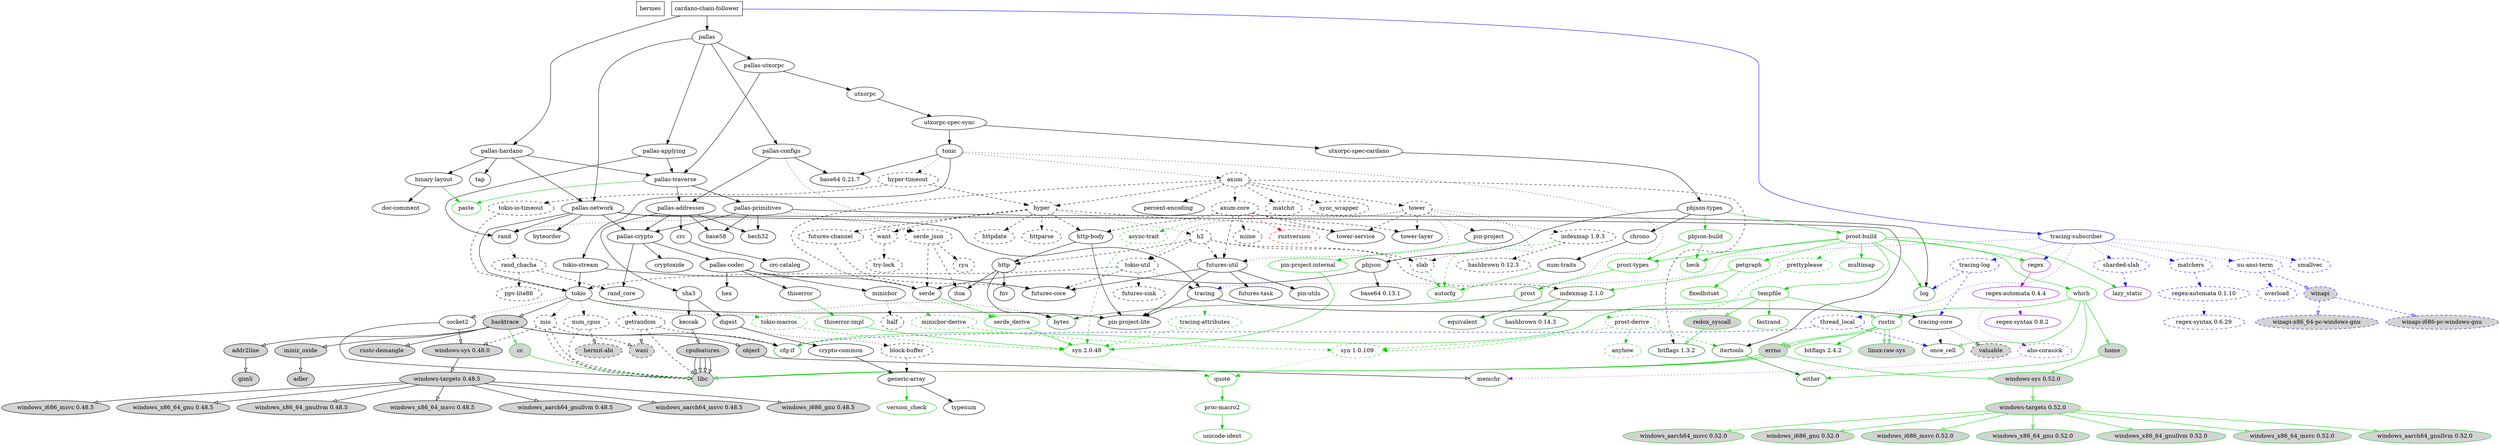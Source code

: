 digraph {
    0 [ label = "hermes" shape = box]
    1 [ label = "cardano-chain-follower" shape = box]
    2 [ label = "hex" ]
    3 [ label = "pallas" ]
    4 [ label = "pallas-hardano" ]
    5 [ label = "thiserror" ]
    6 [ label = "tokio" ]
    7 [ label = "tracing" ]
    8 [ label = "tracing-subscriber" color = blue]
    9 [ label = "pallas-addresses" ]
    10 [ label = "pallas-applying" ]
    11 [ label = "pallas-codec" ]
    12 [ label = "pallas-configs" ]
    13 [ label = "pallas-crypto" ]
    14 [ label = "pallas-network" ]
    15 [ label = "pallas-primitives" ]
    16 [ label = "pallas-traverse" ]
    17 [ label = "pallas-utxorpc" ]
    18 [ label = "binary-layout" ]
    19 [ label = "tap" ]
    20 [ label = "thiserror-impl" color = green3]
    21 [ label = "backtrace" style = filled, fillcolor = lightgrey]
    22 [ label = "bytes" color = darkgreen]
    23 [ label = "libc" color = darkgreen, style = filled, fillcolor = lightgrey]
    24 [ label = "mio" style = dashed]
    25 [ label = "num_cpus" style = dashed]
    26 [ label = "pin-project-lite" ]
    27 [ label = "socket2" ]
    28 [ label = "tokio-macros" color = green3, style = dashed]
    29 [ label = "windows-sys 0.48.0" style = filled, fillcolor = lightgrey]
    30 [ label = "tracing-attributes" color = green3, style = dashed]
    31 [ label = "tracing-core" ]
    32 [ label = "matchers" color = blue, style = dashed]
    33 [ label = "nu-ansi-term" color = blue, style = dashed]
    34 [ label = "once_cell" color = darkgreen]
    35 [ label = "regex" color = darkviolet]
    36 [ label = "sharded-slab" color = blue, style = dashed]
    37 [ label = "smallvec" color = blue, style = dashed]
    38 [ label = "thread_local" color = blue, style = dashed]
    39 [ label = "tracing-log" color = blue, style = dashed]
    40 [ label = "base58" ]
    41 [ label = "bech32" ]
    42 [ label = "crc" ]
    43 [ label = "sha3" ]
    44 [ label = "rand" ]
    45 [ label = "minicbor" ]
    46 [ label = "serde" ]
    47 [ label = "base64 0.21.7" ]
    48 [ label = "serde_json" style = dashed]
    49 [ label = "cryptoxide" ]
    50 [ label = "rand_core" ]
    51 [ label = "byteorder" ]
    52 [ label = "itertools" color = darkgreen]
    53 [ label = "log" color = darkgreen]
    54 [ label = "paste" color = green3]
    55 [ label = "utxorpc" ]
    56 [ label = "doc-comment" ]
    57 [ label = "proc-macro2" color = green3]
    58 [ label = "quote" color = green3]
    59 [ label = "syn 2.0.48" color = green3]
    60 [ label = "addr2line" style = filled, fillcolor = lightgrey]
    61 [ label = "cc" color = green3, style = filled, fillcolor = lightgrey]
    62 [ label = "cfg-if" color = darkgreen]
    63 [ label = "miniz_oxide" style = filled, fillcolor = lightgrey]
    64 [ label = "object" style = filled, fillcolor = lightgrey]
    65 [ label = "rustc-demangle" style = filled, fillcolor = lightgrey]
    66 [ label = "wasi" style = "dashed,filled", fillcolor = lightgrey]
    67 [ label = "hermit-abi" style = "dashed,filled", fillcolor = lightgrey]
    68 [ label = "windows-targets 0.48.5" style = filled, fillcolor = lightgrey]
    69 [ label = "valuable" style = "dashed,filled", fillcolor = lightgrey]
    70 [ label = "regex-automata 0.1.10" color = blue, style = dashed]
    71 [ label = "overload" color = blue, style = dashed]
    72 [ label = "winapi" color = blue, style = "dashed,filled", fillcolor = lightgrey]
    73 [ label = "aho-corasick" color = darkviolet, style = dashed]
    74 [ label = "memchr" color = darkgreen]
    75 [ label = "regex-automata 0.4.4" color = darkviolet]
    76 [ label = "regex-syntax 0.8.2" color = darkviolet]
    77 [ label = "lazy_static" color = darkviolet]
    78 [ label = "crc-catalog" ]
    79 [ label = "digest" ]
    80 [ label = "keccak" ]
    81 [ label = "rand_chacha" style = dashed]
    82 [ label = "half" style = dashed]
    83 [ label = "minicbor-derive" color = green3, style = dashed]
    84 [ label = "serde_derive" color = green3]
    85 [ label = "itoa" ]
    86 [ label = "ryu" style = dashed]
    87 [ label = "getrandom" style = dashed]
    88 [ label = "either" color = darkgreen]
    89 [ label = "utxorpc-spec-cardano" ]
    90 [ label = "utxorpc-spec-sync" ]
    91 [ label = "unicode-ident" color = green3]
    92 [ label = "gimli" style = filled, fillcolor = lightgrey]
    93 [ label = "adler" style = filled, fillcolor = lightgrey]
    94 [ label = "windows_aarch64_gnullvm 0.48.5" style = filled, fillcolor = lightgrey]
    95 [ label = "windows_aarch64_msvc 0.48.5" style = filled, fillcolor = lightgrey]
    96 [ label = "windows_i686_gnu 0.48.5" style = filled, fillcolor = lightgrey]
    97 [ label = "windows_i686_msvc 0.48.5" style = filled, fillcolor = lightgrey]
    98 [ label = "windows_x86_64_gnu 0.48.5" style = filled, fillcolor = lightgrey]
    99 [ label = "windows_x86_64_gnullvm 0.48.5" style = filled, fillcolor = lightgrey]
    100 [ label = "windows_x86_64_msvc 0.48.5" style = filled, fillcolor = lightgrey]
    101 [ label = "regex-syntax 0.6.29" color = blue, style = dashed]
    102 [ label = "winapi-i686-pc-windows-gnu" color = blue, style = "dashed,filled", fillcolor = lightgrey]
    103 [ label = "winapi-x86_64-pc-windows-gnu" color = blue, style = "dashed,filled", fillcolor = lightgrey]
    104 [ label = "block-buffer" style = dashed]
    105 [ label = "crypto-common" ]
    106 [ label = "cpufeatures" style = filled, fillcolor = lightgrey]
    107 [ label = "ppv-lite86" style = dashed]
    108 [ label = "syn 1.0.109" color = green3, style = dashed]
    109 [ label = "pbjson" ]
    110 [ label = "pbjson-types" ]
    111 [ label = "prost" color = darkgreen]
    112 [ label = "tonic" ]
    113 [ label = "generic-array" ]
    114 [ label = "typenum" ]
    115 [ label = "base64 0.13.1" ]
    116 [ label = "chrono" ]
    117 [ label = "pbjson-build" color = green3]
    118 [ label = "prost-build" color = green3]
    119 [ label = "prost-derive" color = green3, style = dashed]
    120 [ label = "async-trait" color = green3, style = dashed]
    121 [ label = "axum" style = dashed]
    122 [ label = "futures-core" ]
    123 [ label = "futures-util" ]
    124 [ label = "h2" style = dashed]
    125 [ label = "http" ]
    126 [ label = "http-body" ]
    127 [ label = "hyper" style = dashed]
    128 [ label = "hyper-timeout" style = dashed]
    129 [ label = "percent-encoding" ]
    130 [ label = "pin-project" ]
    131 [ label = "tokio-stream" ]
    132 [ label = "tower" style = dashed]
    133 [ label = "tower-layer" ]
    134 [ label = "tower-service" ]
    135 [ label = "version_check" color = green3]
    136 [ label = "num-traits" ]
    137 [ label = "heck" color = green3]
    138 [ label = "prost-types" color = green3]
    139 [ label = "multimap" color = green3]
    140 [ label = "petgraph" color = green3]
    141 [ label = "prettyplease" color = green3, style = dashed]
    142 [ label = "tempfile" color = green3]
    143 [ label = "which" color = green3]
    144 [ label = "anyhow" color = green3, style = dashed]
    145 [ label = "axum-core" style = dashed]
    146 [ label = "bitflags 1.3.2" color = darkgreen]
    147 [ label = "matchit" style = dashed]
    148 [ label = "mime" style = dashed]
    149 [ label = "rustversion" color = red, style = dashed]
    150 [ label = "sync_wrapper" style = dashed]
    151 [ label = "futures-task" ]
    152 [ label = "pin-utils" ]
    153 [ label = "fnv" ]
    154 [ label = "futures-sink" style = dashed]
    155 [ label = "indexmap 2.1.0" color = darkgreen]
    156 [ label = "slab" style = dashed]
    157 [ label = "tokio-util" style = dashed]
    158 [ label = "futures-channel" style = dashed]
    159 [ label = "httparse" style = dashed]
    160 [ label = "httpdate" style = dashed]
    161 [ label = "want" style = dashed]
    162 [ label = "tokio-io-timeout" style = dashed]
    163 [ label = "pin-project-internal" color = green3]
    164 [ label = "indexmap 1.9.3" style = dashed]
    165 [ label = "autocfg" color = green3]
    166 [ label = "fixedbitset" color = green3]
    167 [ label = "fastrand" color = green3]
    168 [ label = "redox_syscall" color = green3, style = filled, fillcolor = lightgrey]
    169 [ label = "rustix" color = green3]
    170 [ label = "windows-sys 0.52.0" color = green3, style = filled, fillcolor = lightgrey]
    171 [ label = "home" color = green3, style = filled, fillcolor = lightgrey]
    172 [ label = "equivalent" color = darkgreen]
    173 [ label = "hashbrown 0.14.3" color = darkgreen]
    174 [ label = "try-lock" style = dashed]
    175 [ label = "hashbrown 0.12.3" style = dashed]
    176 [ label = "bitflags 2.4.2" color = green3]
    177 [ label = "errno" color = green3, style = filled, fillcolor = lightgrey]
    178 [ label = "linux-raw-sys" color = green3, style = filled, fillcolor = lightgrey]
    179 [ label = "windows-targets 0.52.0" color = green3, style = filled, fillcolor = lightgrey]
    180 [ label = "windows_aarch64_gnullvm 0.52.0" color = green3, style = filled, fillcolor = lightgrey]
    181 [ label = "windows_aarch64_msvc 0.52.0" color = green3, style = filled, fillcolor = lightgrey]
    182 [ label = "windows_i686_gnu 0.52.0" color = green3, style = filled, fillcolor = lightgrey]
    183 [ label = "windows_i686_msvc 0.52.0" color = green3, style = filled, fillcolor = lightgrey]
    184 [ label = "windows_x86_64_gnu 0.52.0" color = green3, style = filled, fillcolor = lightgrey]
    185 [ label = "windows_x86_64_gnullvm 0.52.0" color = green3, style = filled, fillcolor = lightgrey]
    186 [ label = "windows_x86_64_msvc 0.52.0" color = green3, style = filled, fillcolor = lightgrey]
    1 -> 3 [ ]
    1 -> 4 [ ]
    1 -> 8 [ color = blue]
    3 -> 10 [ ]
    3 -> 12 [ ]
    3 -> 14 [ ]
    3 -> 17 [ ]
    4 -> 18 [ ]
    4 -> 14 [ ]
    4 -> 16 [ ]
    4 -> 19 [ ]
    5 -> 20 [ color = green3]
    6 -> 21 [ arrowType = empty, fillcolor = lightgrey]
    6 -> 22 [ style = dotted]
    6 -> 24 [ style = dotted]
    6 -> 25 [ style = dotted]
    6 -> 26 [ ]
    6 -> 27 [ arrowType = empty, fillcolor = lightgrey, style = dotted]
    6 -> 28 [ color = green3, style = dotted]
    7 -> 26 [ ]
    7 -> 30 [ color = green3, style = dotted]
    7 -> 31 [ ]
    8 -> 32 [ color = blue, style = dotted]
    8 -> 33 [ color = blue, style = dotted]
    8 -> 35 [ color = blue, style = dotted]
    8 -> 36 [ color = blue, style = dotted]
    8 -> 37 [ color = blue, style = dotted]
    8 -> 38 [ color = blue, style = dotted]
    8 -> 7 [ color = blue, style = dotted]
    8 -> 39 [ color = blue, style = dotted]
    9 -> 40 [ ]
    9 -> 41 [ ]
    9 -> 42 [ ]
    9 -> 13 [ ]
    9 -> 43 [ ]
    10 -> 16 [ ]
    10 -> 44 [ ]
    11 -> 2 [ ]
    11 -> 45 [ ]
    11 -> 46 [ ]
    11 -> 5 [ ]
    12 -> 47 [ ]
    12 -> 9 [ ]
    12 -> 48 [ style = dotted]
    13 -> 49 [ ]
    13 -> 11 [ ]
    13 -> 50 [ ]
    14 -> 51 [ ]
    14 -> 52 [ ]
    14 -> 13 [ ]
    14 -> 44 [ ]
    14 -> 6 [ ]
    14 -> 7 [ ]
    15 -> 40 [ ]
    15 -> 41 [ ]
    15 -> 53 [ ]
    15 -> 13 [ ]
    15 -> 48 [ style = dotted]
    16 -> 9 [ ]
    16 -> 15 [ ]
    16 -> 54 [ color = green3]
    17 -> 16 [ ]
    17 -> 55 [ ]
    18 -> 56 [ ]
    18 -> 54 [ color = green3]
    20 -> 59 [ color = green3]
    21 -> 60 [ arrowType = empty, fillcolor = lightgrey]
    21 -> 61 [ color = green3, arrowType = empty, fillcolor = lightgrey]
    21 -> 62 [ arrowType = empty, fillcolor = lightgrey]
    21 -> 63 [ arrowType = empty, fillcolor = lightgrey]
    21 -> 64 [ arrowType = empty, fillcolor = lightgrey]
    21 -> 65 [ arrowType = empty, fillcolor = lightgrey]
    24 -> 23 [ arrowType = empty, fillcolor = lightgrey, style = dashed]
    24 -> 23 [ arrowType = empty, fillcolor = lightgrey, style = dashed]
    24 -> 66 [ arrowType = empty, fillcolor = lightgrey, style = dashed]
    24 -> 29 [ arrowType = empty, fillcolor = lightgrey, style = dashed]
    25 -> 67 [ arrowType = empty, fillcolor = lightgrey, style = dashed]
    25 -> 23 [ arrowType = empty, fillcolor = lightgrey, style = dashed]
    27 -> 23 [ arrowType = empty, fillcolor = lightgrey]
    27 -> 29 [ arrowType = empty, fillcolor = lightgrey]
    28 -> 59 [ color = green3, style = dashed]
    29 -> 68 [ arrowType = empty, fillcolor = lightgrey]
    30 -> 59 [ color = green3, style = dashed]
    31 -> 34 [ style = dotted]
    31 -> 69 [ arrowType = empty, fillcolor = lightgrey, style = dotted]
    32 -> 70 [ color = blue, style = dashed]
    33 -> 71 [ color = blue, style = dashed]
    33 -> 72 [ color = blue, arrowType = empty, fillcolor = lightgrey, style = dashed]
    35 -> 75 [ color = darkviolet]
    36 -> 77 [ color = blue, style = dashed]
    38 -> 62 [ color = blue, style = dashed]
    38 -> 34 [ color = blue, style = dashed]
    39 -> 53 [ color = blue, style = dashed]
    39 -> 31 [ color = blue, style = dashed]
    42 -> 78 [ ]
    43 -> 79 [ ]
    43 -> 80 [ ]
    44 -> 81 [ style = dotted]
    45 -> 82 [ style = dotted]
    45 -> 83 [ color = green3, style = dotted]
    46 -> 84 [ color = green3, style = dotted]
    46 -> 84 [ color = green3, arrowType = empty, fillcolor = lightgrey]
    48 -> 85 [ style = dashed]
    48 -> 86 [ style = dashed]
    48 -> 46 [ style = dashed]
    50 -> 87 [ style = dotted]
    52 -> 88 [ color = darkgreen]
    55 -> 90 [ ]
    57 -> 91 [ color = green3]
    58 -> 57 [ color = green3]
    59 -> 58 [ color = green3, style = dotted]
    60 -> 92 [ arrowType = empty, fillcolor = lightgrey]
    61 -> 23 [ color = green3, arrowType = empty, fillcolor = lightgrey]
    63 -> 93 [ arrowType = empty, fillcolor = lightgrey]
    64 -> 74 [ arrowType = empty, fillcolor = lightgrey]
    68 -> 94 [ arrowType = empty, fillcolor = lightgrey]
    68 -> 95 [ arrowType = empty, fillcolor = lightgrey]
    68 -> 96 [ arrowType = empty, fillcolor = lightgrey]
    68 -> 97 [ arrowType = empty, fillcolor = lightgrey]
    68 -> 98 [ arrowType = empty, fillcolor = lightgrey]
    68 -> 99 [ arrowType = empty, fillcolor = lightgrey]
    68 -> 100 [ arrowType = empty, fillcolor = lightgrey]
    70 -> 101 [ color = blue, style = dotted]
    72 -> 102 [ color = blue, arrowType = empty, fillcolor = lightgrey, style = dashed]
    72 -> 103 [ color = blue, arrowType = empty, fillcolor = lightgrey, style = dashed]
    73 -> 74 [ color = darkviolet, style = dotted]
    75 -> 73 [ color = darkviolet, style = dotted]
    75 -> 76 [ color = darkviolet, style = dotted]
    79 -> 104 [ style = dotted]
    79 -> 105 [ ]
    80 -> 106 [ arrowType = empty, fillcolor = lightgrey]
    81 -> 107 [ style = dashed]
    81 -> 50 [ style = dashed]
    83 -> 108 [ color = green3, style = dashed]
    84 -> 59 [ color = green3]
    87 -> 62 [ style = dashed]
    87 -> 23 [ arrowType = empty, fillcolor = lightgrey, style = dashed]
    87 -> 66 [ arrowType = empty, fillcolor = lightgrey, style = dashed]
    89 -> 110 [ ]
    90 -> 112 [ ]
    90 -> 89 [ ]
    104 -> 113 [ style = dashed]
    105 -> 113 [ ]
    106 -> 23 [ arrowType = empty, fillcolor = lightgrey]
    106 -> 23 [ arrowType = empty, fillcolor = lightgrey]
    106 -> 23 [ arrowType = empty, fillcolor = lightgrey]
    106 -> 23 [ arrowType = empty, fillcolor = lightgrey]
    108 -> 58 [ color = green3, style = dotted]
    109 -> 115 [ ]
    109 -> 46 [ ]
    110 -> 116 [ ]
    110 -> 109 [ ]
    110 -> 117 [ color = green3]
    110 -> 118 [ color = green3]
    111 -> 22 [ color = darkgreen]
    111 -> 119 [ color = green3, style = dotted]
    112 -> 121 [ style = dotted]
    112 -> 47 [ ]
    112 -> 128 [ style = dotted]
    112 -> 111 [ style = dotted]
    112 -> 131 [ ]
    113 -> 114 [ ]
    113 -> 135 [ color = green3]
    116 -> 136 [ ]
    117 -> 137 [ color = green3]
    117 -> 138 [ color = green3]
    118 -> 137 [ color = green3]
    118 -> 77 [ color = green3]
    118 -> 53 [ color = green3]
    118 -> 139 [ color = green3]
    118 -> 140 [ color = green3]
    118 -> 141 [ color = green3, style = dotted]
    118 -> 138 [ color = green3]
    118 -> 35 [ color = green3]
    118 -> 142 [ color = green3]
    118 -> 143 [ color = green3]
    119 -> 144 [ color = green3, style = dashed]
    119 -> 52 [ color = green3, style = dashed]
    119 -> 108 [ color = green3, style = dashed]
    120 -> 59 [ color = green3, style = dashed]
    121 -> 145 [ style = dashed]
    121 -> 146 [ style = dashed]
    121 -> 127 [ style = dashed]
    121 -> 147 [ style = dashed]
    121 -> 129 [ style = dashed]
    121 -> 46 [ style = dashed]
    121 -> 150 [ style = dashed]
    121 -> 132 [ style = dashed]
    123 -> 122 [ ]
    123 -> 151 [ ]
    123 -> 26 [ ]
    123 -> 152 [ ]
    124 -> 123 [ style = dashed]
    124 -> 125 [ style = dashed]
    124 -> 155 [ style = dashed]
    124 -> 156 [ style = dashed]
    124 -> 157 [ style = dashed]
    125 -> 22 [ ]
    125 -> 153 [ ]
    125 -> 85 [ ]
    126 -> 125 [ ]
    126 -> 26 [ ]
    127 -> 158 [ style = dashed]
    127 -> 124 [ style = dotted]
    127 -> 126 [ style = dashed]
    127 -> 159 [ style = dashed]
    127 -> 160 [ style = dashed]
    127 -> 134 [ style = dashed]
    127 -> 161 [ style = dashed]
    128 -> 127 [ style = dashed]
    128 -> 162 [ style = dashed]
    130 -> 163 [ color = green3]
    131 -> 122 [ ]
    131 -> 6 [ ]
    132 -> 123 [ style = dotted]
    132 -> 164 [ style = dotted]
    132 -> 130 [ style = dotted]
    132 -> 44 [ style = dotted]
    132 -> 156 [ style = dotted]
    132 -> 157 [ style = dotted]
    132 -> 133 [ style = dashed]
    132 -> 134 [ style = dashed]
    136 -> 165 [ color = green3]
    138 -> 111 [ color = green3]
    140 -> 166 [ color = green3]
    140 -> 155 [ color = green3]
    141 -> 108 [ color = green3, style = dashed]
    142 -> 62 [ color = green3]
    142 -> 167 [ color = green3]
    142 -> 168 [ color = green3, arrowType = empty, fillcolor = lightgrey]
    142 -> 169 [ color = green3, arrowType = empty, fillcolor = lightgrey]
    143 -> 88 [ color = green3]
    143 -> 171 [ color = green3, arrowType = empty, fillcolor = lightgrey]
    143 -> 34 [ color = green3, arrowType = empty, fillcolor = lightgrey]
    143 -> 169 [ color = green3]
    145 -> 120 [ color = green3, style = dashed]
    145 -> 123 [ style = dashed]
    145 -> 126 [ style = dashed]
    145 -> 148 [ style = dashed]
    145 -> 149 [ color = red, style = dashed]
    145 -> 133 [ style = dashed]
    145 -> 134 [ style = dashed]
    155 -> 172 [ color = darkgreen]
    155 -> 173 [ color = darkgreen]
    156 -> 165 [ color = green3, style = dashed]
    157 -> 122 [ style = dashed]
    157 -> 154 [ style = dashed]
    157 -> 6 [ style = dashed]
    157 -> 7 [ style = dotted]
    158 -> 122 [ style = dashed]
    161 -> 174 [ style = dashed]
    162 -> 6 [ style = dashed]
    163 -> 59 [ color = green3]
    164 -> 165 [ color = green3, style = dashed]
    164 -> 175 [ style = dashed]
    168 -> 146 [ color = green3, arrowType = empty, fillcolor = lightgrey]
    169 -> 176 [ color = green3]
    169 -> 177 [ color = green3, arrowType = empty, fillcolor = lightgrey, style = dotted]
    169 -> 177 [ color = green3, arrowType = empty, fillcolor = lightgrey]
    169 -> 177 [ color = green3, arrowType = empty, fillcolor = lightgrey]
    169 -> 178 [ color = green3, arrowType = empty, fillcolor = lightgrey]
    169 -> 178 [ color = green3, arrowType = empty, fillcolor = lightgrey]
    170 -> 179 [ color = green3, arrowType = empty, fillcolor = lightgrey]
    171 -> 170 [ color = green3, arrowType = empty, fillcolor = lightgrey]
    177 -> 23 [ color = green3, arrowType = empty, fillcolor = lightgrey]
    177 -> 23 [ color = green3, arrowType = empty, fillcolor = lightgrey]
    177 -> 23 [ color = green3, arrowType = empty, fillcolor = lightgrey]
    177 -> 170 [ color = green3, arrowType = empty, fillcolor = lightgrey]
    179 -> 180 [ color = green3, arrowType = empty, fillcolor = lightgrey]
    179 -> 181 [ color = green3, arrowType = empty, fillcolor = lightgrey]
    179 -> 182 [ color = green3, arrowType = empty, fillcolor = lightgrey]
    179 -> 183 [ color = green3, arrowType = empty, fillcolor = lightgrey]
    179 -> 184 [ color = green3, arrowType = empty, fillcolor = lightgrey]
    179 -> 185 [ color = green3, arrowType = empty, fillcolor = lightgrey]
    179 -> 186 [ color = green3, arrowType = empty, fillcolor = lightgrey]
}

